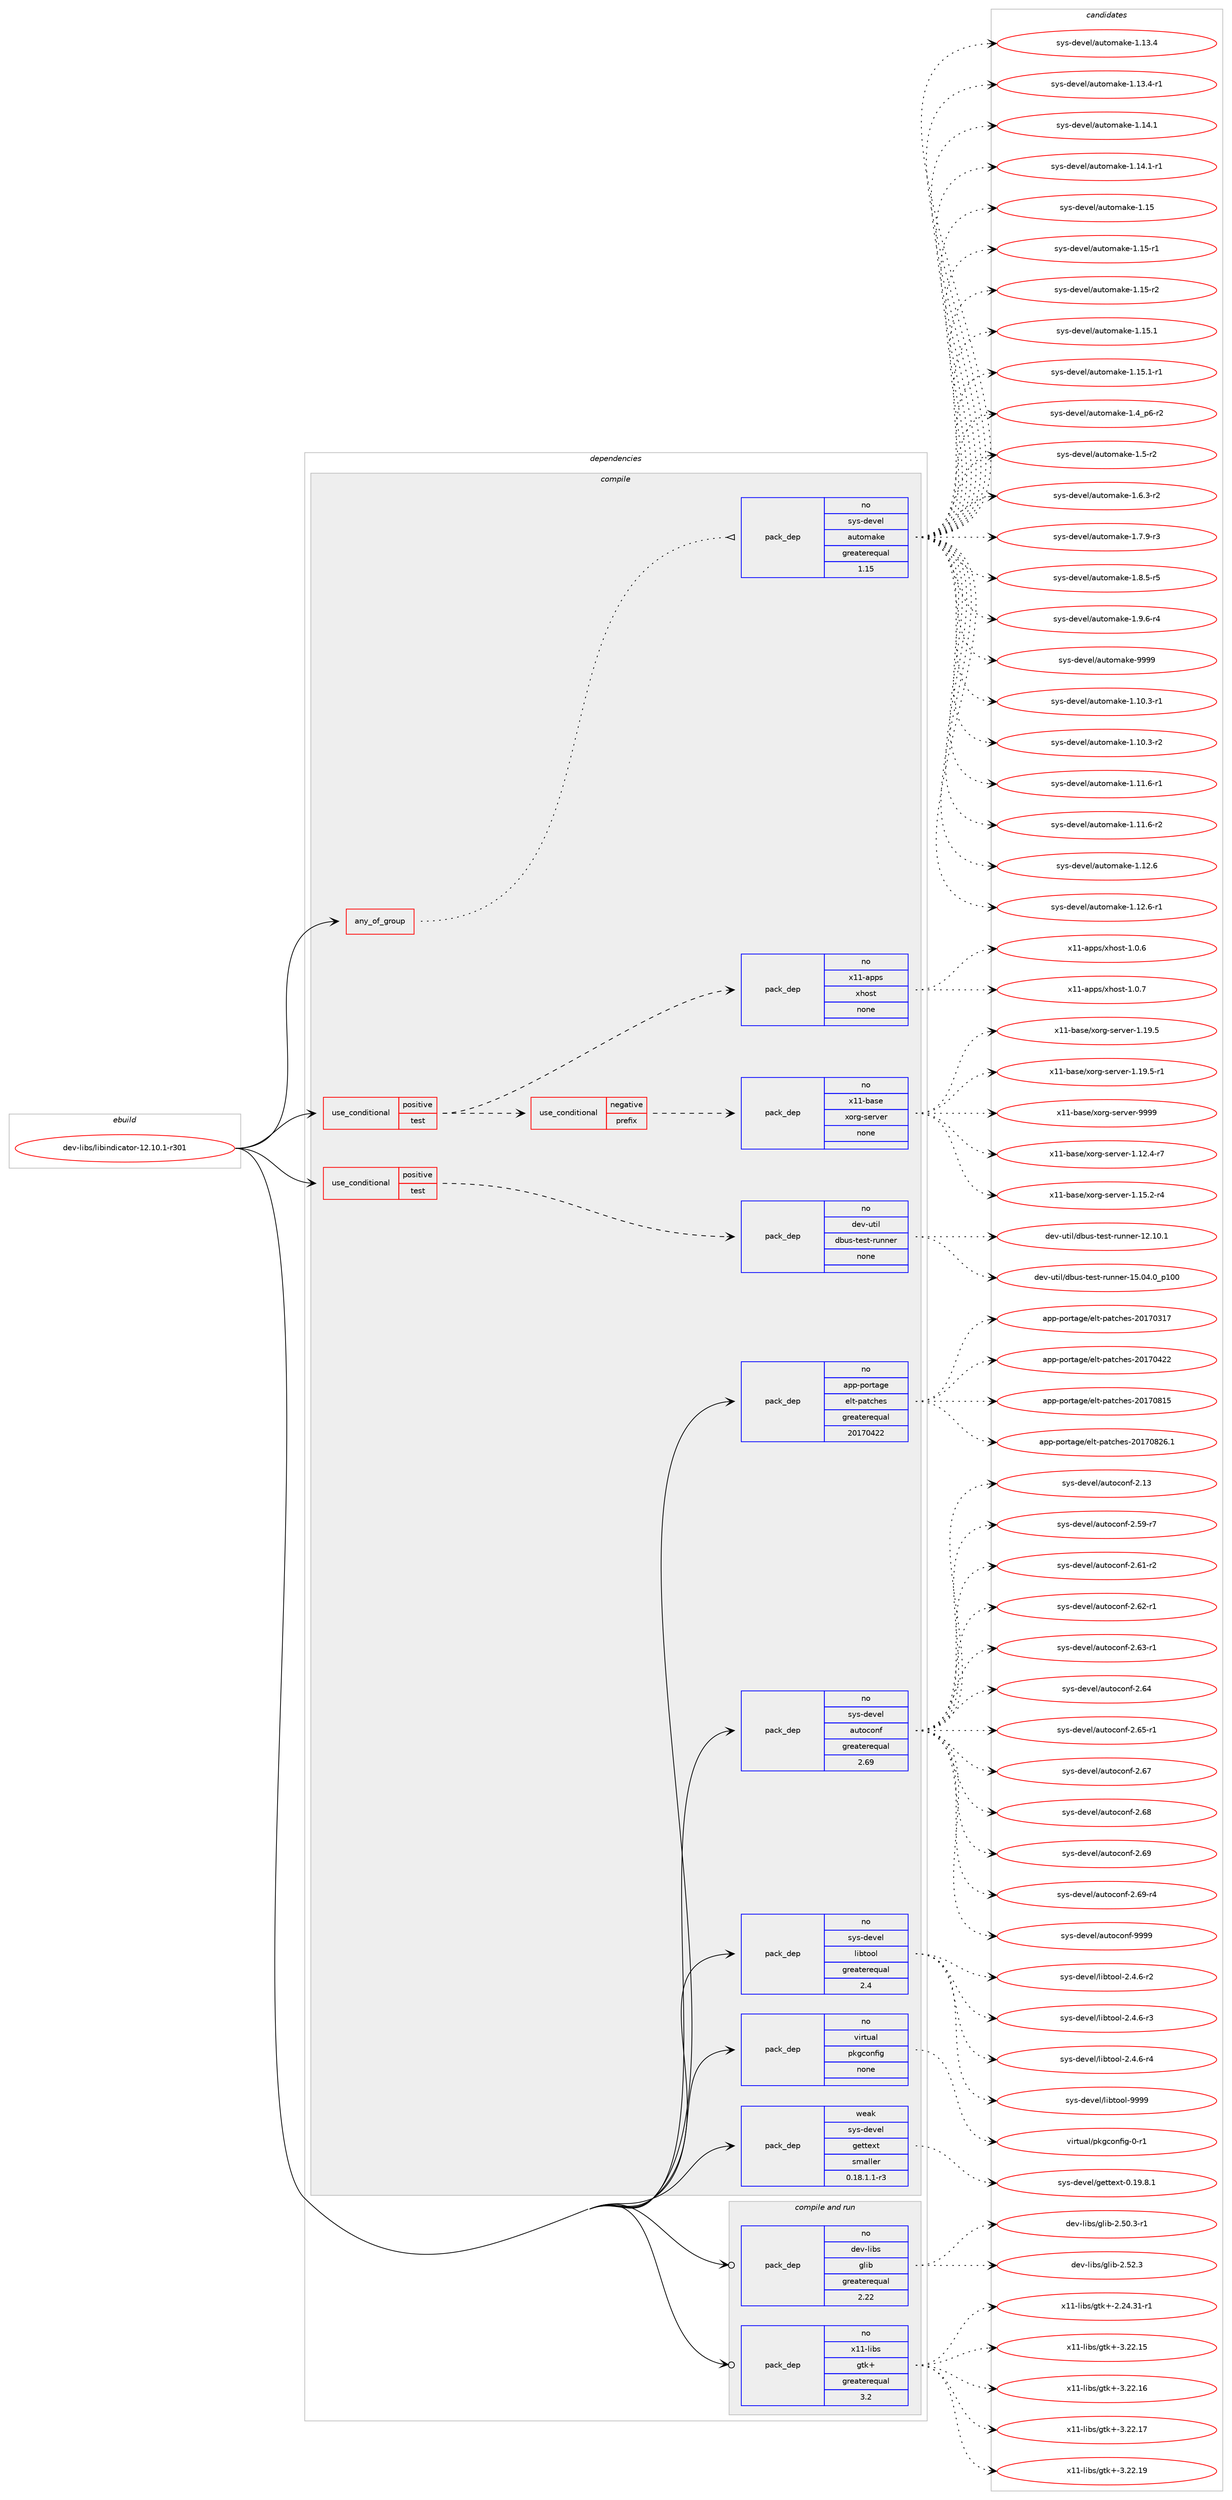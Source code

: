 digraph prolog {

# *************
# Graph options
# *************

newrank=true;
concentrate=true;
compound=true;
graph [rankdir=LR,fontname=Helvetica,fontsize=10,ranksep=1.5];#, ranksep=2.5, nodesep=0.2];
edge  [arrowhead=vee];
node  [fontname=Helvetica,fontsize=10];

# **********
# The ebuild
# **********

subgraph cluster_leftcol {
color=gray;
rank=same;
label=<<i>ebuild</i>>;
id [label="dev-libs/libindicator-12.10.1-r301", color=red, width=4, href="../dev-libs/libindicator-12.10.1-r301.svg"];
}

# ****************
# The dependencies
# ****************

subgraph cluster_midcol {
color=gray;
label=<<i>dependencies</i>>;
subgraph cluster_compile {
fillcolor="#eeeeee";
style=filled;
label=<<i>compile</i>>;
subgraph any3386 {
dependency115580 [label=<<TABLE BORDER="0" CELLBORDER="1" CELLSPACING="0" CELLPADDING="4"><TR><TD CELLPADDING="10">any_of_group</TD></TR></TABLE>>, shape=none, color=red];subgraph pack87207 {
dependency115581 [label=<<TABLE BORDER="0" CELLBORDER="1" CELLSPACING="0" CELLPADDING="4" WIDTH="220"><TR><TD ROWSPAN="6" CELLPADDING="30">pack_dep</TD></TR><TR><TD WIDTH="110">no</TD></TR><TR><TD>sys-devel</TD></TR><TR><TD>automake</TD></TR><TR><TD>greaterequal</TD></TR><TR><TD>1.15</TD></TR></TABLE>>, shape=none, color=blue];
}
dependency115580:e -> dependency115581:w [weight=20,style="dotted",arrowhead="oinv"];
}
id:e -> dependency115580:w [weight=20,style="solid",arrowhead="vee"];
subgraph cond24957 {
dependency115582 [label=<<TABLE BORDER="0" CELLBORDER="1" CELLSPACING="0" CELLPADDING="4"><TR><TD ROWSPAN="3" CELLPADDING="10">use_conditional</TD></TR><TR><TD>positive</TD></TR><TR><TD>test</TD></TR></TABLE>>, shape=none, color=red];
subgraph cond24958 {
dependency115583 [label=<<TABLE BORDER="0" CELLBORDER="1" CELLSPACING="0" CELLPADDING="4"><TR><TD ROWSPAN="3" CELLPADDING="10">use_conditional</TD></TR><TR><TD>negative</TD></TR><TR><TD>prefix</TD></TR></TABLE>>, shape=none, color=red];
subgraph pack87208 {
dependency115584 [label=<<TABLE BORDER="0" CELLBORDER="1" CELLSPACING="0" CELLPADDING="4" WIDTH="220"><TR><TD ROWSPAN="6" CELLPADDING="30">pack_dep</TD></TR><TR><TD WIDTH="110">no</TD></TR><TR><TD>x11-base</TD></TR><TR><TD>xorg-server</TD></TR><TR><TD>none</TD></TR><TR><TD></TD></TR></TABLE>>, shape=none, color=blue];
}
dependency115583:e -> dependency115584:w [weight=20,style="dashed",arrowhead="vee"];
}
dependency115582:e -> dependency115583:w [weight=20,style="dashed",arrowhead="vee"];
subgraph pack87209 {
dependency115585 [label=<<TABLE BORDER="0" CELLBORDER="1" CELLSPACING="0" CELLPADDING="4" WIDTH="220"><TR><TD ROWSPAN="6" CELLPADDING="30">pack_dep</TD></TR><TR><TD WIDTH="110">no</TD></TR><TR><TD>x11-apps</TD></TR><TR><TD>xhost</TD></TR><TR><TD>none</TD></TR><TR><TD></TD></TR></TABLE>>, shape=none, color=blue];
}
dependency115582:e -> dependency115585:w [weight=20,style="dashed",arrowhead="vee"];
}
id:e -> dependency115582:w [weight=20,style="solid",arrowhead="vee"];
subgraph cond24959 {
dependency115586 [label=<<TABLE BORDER="0" CELLBORDER="1" CELLSPACING="0" CELLPADDING="4"><TR><TD ROWSPAN="3" CELLPADDING="10">use_conditional</TD></TR><TR><TD>positive</TD></TR><TR><TD>test</TD></TR></TABLE>>, shape=none, color=red];
subgraph pack87210 {
dependency115587 [label=<<TABLE BORDER="0" CELLBORDER="1" CELLSPACING="0" CELLPADDING="4" WIDTH="220"><TR><TD ROWSPAN="6" CELLPADDING="30">pack_dep</TD></TR><TR><TD WIDTH="110">no</TD></TR><TR><TD>dev-util</TD></TR><TR><TD>dbus-test-runner</TD></TR><TR><TD>none</TD></TR><TR><TD></TD></TR></TABLE>>, shape=none, color=blue];
}
dependency115586:e -> dependency115587:w [weight=20,style="dashed",arrowhead="vee"];
}
id:e -> dependency115586:w [weight=20,style="solid",arrowhead="vee"];
subgraph pack87211 {
dependency115588 [label=<<TABLE BORDER="0" CELLBORDER="1" CELLSPACING="0" CELLPADDING="4" WIDTH="220"><TR><TD ROWSPAN="6" CELLPADDING="30">pack_dep</TD></TR><TR><TD WIDTH="110">no</TD></TR><TR><TD>app-portage</TD></TR><TR><TD>elt-patches</TD></TR><TR><TD>greaterequal</TD></TR><TR><TD>20170422</TD></TR></TABLE>>, shape=none, color=blue];
}
id:e -> dependency115588:w [weight=20,style="solid",arrowhead="vee"];
subgraph pack87212 {
dependency115589 [label=<<TABLE BORDER="0" CELLBORDER="1" CELLSPACING="0" CELLPADDING="4" WIDTH="220"><TR><TD ROWSPAN="6" CELLPADDING="30">pack_dep</TD></TR><TR><TD WIDTH="110">no</TD></TR><TR><TD>sys-devel</TD></TR><TR><TD>autoconf</TD></TR><TR><TD>greaterequal</TD></TR><TR><TD>2.69</TD></TR></TABLE>>, shape=none, color=blue];
}
id:e -> dependency115589:w [weight=20,style="solid",arrowhead="vee"];
subgraph pack87213 {
dependency115590 [label=<<TABLE BORDER="0" CELLBORDER="1" CELLSPACING="0" CELLPADDING="4" WIDTH="220"><TR><TD ROWSPAN="6" CELLPADDING="30">pack_dep</TD></TR><TR><TD WIDTH="110">no</TD></TR><TR><TD>sys-devel</TD></TR><TR><TD>libtool</TD></TR><TR><TD>greaterequal</TD></TR><TR><TD>2.4</TD></TR></TABLE>>, shape=none, color=blue];
}
id:e -> dependency115590:w [weight=20,style="solid",arrowhead="vee"];
subgraph pack87214 {
dependency115591 [label=<<TABLE BORDER="0" CELLBORDER="1" CELLSPACING="0" CELLPADDING="4" WIDTH="220"><TR><TD ROWSPAN="6" CELLPADDING="30">pack_dep</TD></TR><TR><TD WIDTH="110">no</TD></TR><TR><TD>virtual</TD></TR><TR><TD>pkgconfig</TD></TR><TR><TD>none</TD></TR><TR><TD></TD></TR></TABLE>>, shape=none, color=blue];
}
id:e -> dependency115591:w [weight=20,style="solid",arrowhead="vee"];
subgraph pack87215 {
dependency115592 [label=<<TABLE BORDER="0" CELLBORDER="1" CELLSPACING="0" CELLPADDING="4" WIDTH="220"><TR><TD ROWSPAN="6" CELLPADDING="30">pack_dep</TD></TR><TR><TD WIDTH="110">weak</TD></TR><TR><TD>sys-devel</TD></TR><TR><TD>gettext</TD></TR><TR><TD>smaller</TD></TR><TR><TD>0.18.1.1-r3</TD></TR></TABLE>>, shape=none, color=blue];
}
id:e -> dependency115592:w [weight=20,style="solid",arrowhead="vee"];
}
subgraph cluster_compileandrun {
fillcolor="#eeeeee";
style=filled;
label=<<i>compile and run</i>>;
subgraph pack87216 {
dependency115593 [label=<<TABLE BORDER="0" CELLBORDER="1" CELLSPACING="0" CELLPADDING="4" WIDTH="220"><TR><TD ROWSPAN="6" CELLPADDING="30">pack_dep</TD></TR><TR><TD WIDTH="110">no</TD></TR><TR><TD>dev-libs</TD></TR><TR><TD>glib</TD></TR><TR><TD>greaterequal</TD></TR><TR><TD>2.22</TD></TR></TABLE>>, shape=none, color=blue];
}
id:e -> dependency115593:w [weight=20,style="solid",arrowhead="odotvee"];
subgraph pack87217 {
dependency115594 [label=<<TABLE BORDER="0" CELLBORDER="1" CELLSPACING="0" CELLPADDING="4" WIDTH="220"><TR><TD ROWSPAN="6" CELLPADDING="30">pack_dep</TD></TR><TR><TD WIDTH="110">no</TD></TR><TR><TD>x11-libs</TD></TR><TR><TD>gtk+</TD></TR><TR><TD>greaterequal</TD></TR><TR><TD>3.2</TD></TR></TABLE>>, shape=none, color=blue];
}
id:e -> dependency115594:w [weight=20,style="solid",arrowhead="odotvee"];
}
subgraph cluster_run {
fillcolor="#eeeeee";
style=filled;
label=<<i>run</i>>;
}
}

# **************
# The candidates
# **************

subgraph cluster_choices {
rank=same;
color=gray;
label=<<i>candidates</i>>;

subgraph choice87207 {
color=black;
nodesep=1;
choice11512111545100101118101108479711711611110997107101454946494846514511449 [label="sys-devel/automake-1.10.3-r1", color=red, width=4,href="../sys-devel/automake-1.10.3-r1.svg"];
choice11512111545100101118101108479711711611110997107101454946494846514511450 [label="sys-devel/automake-1.10.3-r2", color=red, width=4,href="../sys-devel/automake-1.10.3-r2.svg"];
choice11512111545100101118101108479711711611110997107101454946494946544511449 [label="sys-devel/automake-1.11.6-r1", color=red, width=4,href="../sys-devel/automake-1.11.6-r1.svg"];
choice11512111545100101118101108479711711611110997107101454946494946544511450 [label="sys-devel/automake-1.11.6-r2", color=red, width=4,href="../sys-devel/automake-1.11.6-r2.svg"];
choice1151211154510010111810110847971171161111099710710145494649504654 [label="sys-devel/automake-1.12.6", color=red, width=4,href="../sys-devel/automake-1.12.6.svg"];
choice11512111545100101118101108479711711611110997107101454946495046544511449 [label="sys-devel/automake-1.12.6-r1", color=red, width=4,href="../sys-devel/automake-1.12.6-r1.svg"];
choice1151211154510010111810110847971171161111099710710145494649514652 [label="sys-devel/automake-1.13.4", color=red, width=4,href="../sys-devel/automake-1.13.4.svg"];
choice11512111545100101118101108479711711611110997107101454946495146524511449 [label="sys-devel/automake-1.13.4-r1", color=red, width=4,href="../sys-devel/automake-1.13.4-r1.svg"];
choice1151211154510010111810110847971171161111099710710145494649524649 [label="sys-devel/automake-1.14.1", color=red, width=4,href="../sys-devel/automake-1.14.1.svg"];
choice11512111545100101118101108479711711611110997107101454946495246494511449 [label="sys-devel/automake-1.14.1-r1", color=red, width=4,href="../sys-devel/automake-1.14.1-r1.svg"];
choice115121115451001011181011084797117116111109971071014549464953 [label="sys-devel/automake-1.15", color=red, width=4,href="../sys-devel/automake-1.15.svg"];
choice1151211154510010111810110847971171161111099710710145494649534511449 [label="sys-devel/automake-1.15-r1", color=red, width=4,href="../sys-devel/automake-1.15-r1.svg"];
choice1151211154510010111810110847971171161111099710710145494649534511450 [label="sys-devel/automake-1.15-r2", color=red, width=4,href="../sys-devel/automake-1.15-r2.svg"];
choice1151211154510010111810110847971171161111099710710145494649534649 [label="sys-devel/automake-1.15.1", color=red, width=4,href="../sys-devel/automake-1.15.1.svg"];
choice11512111545100101118101108479711711611110997107101454946495346494511449 [label="sys-devel/automake-1.15.1-r1", color=red, width=4,href="../sys-devel/automake-1.15.1-r1.svg"];
choice115121115451001011181011084797117116111109971071014549465295112544511450 [label="sys-devel/automake-1.4_p6-r2", color=red, width=4,href="../sys-devel/automake-1.4_p6-r2.svg"];
choice11512111545100101118101108479711711611110997107101454946534511450 [label="sys-devel/automake-1.5-r2", color=red, width=4,href="../sys-devel/automake-1.5-r2.svg"];
choice115121115451001011181011084797117116111109971071014549465446514511450 [label="sys-devel/automake-1.6.3-r2", color=red, width=4,href="../sys-devel/automake-1.6.3-r2.svg"];
choice115121115451001011181011084797117116111109971071014549465546574511451 [label="sys-devel/automake-1.7.9-r3", color=red, width=4,href="../sys-devel/automake-1.7.9-r3.svg"];
choice115121115451001011181011084797117116111109971071014549465646534511453 [label="sys-devel/automake-1.8.5-r5", color=red, width=4,href="../sys-devel/automake-1.8.5-r5.svg"];
choice115121115451001011181011084797117116111109971071014549465746544511452 [label="sys-devel/automake-1.9.6-r4", color=red, width=4,href="../sys-devel/automake-1.9.6-r4.svg"];
choice115121115451001011181011084797117116111109971071014557575757 [label="sys-devel/automake-9999", color=red, width=4,href="../sys-devel/automake-9999.svg"];
dependency115581:e -> choice11512111545100101118101108479711711611110997107101454946494846514511449:w [style=dotted,weight="100"];
dependency115581:e -> choice11512111545100101118101108479711711611110997107101454946494846514511450:w [style=dotted,weight="100"];
dependency115581:e -> choice11512111545100101118101108479711711611110997107101454946494946544511449:w [style=dotted,weight="100"];
dependency115581:e -> choice11512111545100101118101108479711711611110997107101454946494946544511450:w [style=dotted,weight="100"];
dependency115581:e -> choice1151211154510010111810110847971171161111099710710145494649504654:w [style=dotted,weight="100"];
dependency115581:e -> choice11512111545100101118101108479711711611110997107101454946495046544511449:w [style=dotted,weight="100"];
dependency115581:e -> choice1151211154510010111810110847971171161111099710710145494649514652:w [style=dotted,weight="100"];
dependency115581:e -> choice11512111545100101118101108479711711611110997107101454946495146524511449:w [style=dotted,weight="100"];
dependency115581:e -> choice1151211154510010111810110847971171161111099710710145494649524649:w [style=dotted,weight="100"];
dependency115581:e -> choice11512111545100101118101108479711711611110997107101454946495246494511449:w [style=dotted,weight="100"];
dependency115581:e -> choice115121115451001011181011084797117116111109971071014549464953:w [style=dotted,weight="100"];
dependency115581:e -> choice1151211154510010111810110847971171161111099710710145494649534511449:w [style=dotted,weight="100"];
dependency115581:e -> choice1151211154510010111810110847971171161111099710710145494649534511450:w [style=dotted,weight="100"];
dependency115581:e -> choice1151211154510010111810110847971171161111099710710145494649534649:w [style=dotted,weight="100"];
dependency115581:e -> choice11512111545100101118101108479711711611110997107101454946495346494511449:w [style=dotted,weight="100"];
dependency115581:e -> choice115121115451001011181011084797117116111109971071014549465295112544511450:w [style=dotted,weight="100"];
dependency115581:e -> choice11512111545100101118101108479711711611110997107101454946534511450:w [style=dotted,weight="100"];
dependency115581:e -> choice115121115451001011181011084797117116111109971071014549465446514511450:w [style=dotted,weight="100"];
dependency115581:e -> choice115121115451001011181011084797117116111109971071014549465546574511451:w [style=dotted,weight="100"];
dependency115581:e -> choice115121115451001011181011084797117116111109971071014549465646534511453:w [style=dotted,weight="100"];
dependency115581:e -> choice115121115451001011181011084797117116111109971071014549465746544511452:w [style=dotted,weight="100"];
dependency115581:e -> choice115121115451001011181011084797117116111109971071014557575757:w [style=dotted,weight="100"];
}
subgraph choice87208 {
color=black;
nodesep=1;
choice12049494598971151014712011111410345115101114118101114454946495046524511455 [label="x11-base/xorg-server-1.12.4-r7", color=red, width=4,href="../x11-base/xorg-server-1.12.4-r7.svg"];
choice12049494598971151014712011111410345115101114118101114454946495346504511452 [label="x11-base/xorg-server-1.15.2-r4", color=red, width=4,href="../x11-base/xorg-server-1.15.2-r4.svg"];
choice1204949459897115101471201111141034511510111411810111445494649574653 [label="x11-base/xorg-server-1.19.5", color=red, width=4,href="../x11-base/xorg-server-1.19.5.svg"];
choice12049494598971151014712011111410345115101114118101114454946495746534511449 [label="x11-base/xorg-server-1.19.5-r1", color=red, width=4,href="../x11-base/xorg-server-1.19.5-r1.svg"];
choice120494945989711510147120111114103451151011141181011144557575757 [label="x11-base/xorg-server-9999", color=red, width=4,href="../x11-base/xorg-server-9999.svg"];
dependency115584:e -> choice12049494598971151014712011111410345115101114118101114454946495046524511455:w [style=dotted,weight="100"];
dependency115584:e -> choice12049494598971151014712011111410345115101114118101114454946495346504511452:w [style=dotted,weight="100"];
dependency115584:e -> choice1204949459897115101471201111141034511510111411810111445494649574653:w [style=dotted,weight="100"];
dependency115584:e -> choice12049494598971151014712011111410345115101114118101114454946495746534511449:w [style=dotted,weight="100"];
dependency115584:e -> choice120494945989711510147120111114103451151011141181011144557575757:w [style=dotted,weight="100"];
}
subgraph choice87209 {
color=black;
nodesep=1;
choice1204949459711211211547120104111115116454946484654 [label="x11-apps/xhost-1.0.6", color=red, width=4,href="../x11-apps/xhost-1.0.6.svg"];
choice1204949459711211211547120104111115116454946484655 [label="x11-apps/xhost-1.0.7", color=red, width=4,href="../x11-apps/xhost-1.0.7.svg"];
dependency115585:e -> choice1204949459711211211547120104111115116454946484654:w [style=dotted,weight="100"];
dependency115585:e -> choice1204949459711211211547120104111115116454946484655:w [style=dotted,weight="100"];
}
subgraph choice87210 {
color=black;
nodesep=1;
choice10010111845117116105108471009811711545116101115116451141171101101011144549504649484649 [label="dev-util/dbus-test-runner-12.10.1", color=red, width=4,href="../dev-util/dbus-test-runner-12.10.1.svg"];
choice1001011184511711610510847100981171154511610111511645114117110110101114454953464852464895112494848 [label="dev-util/dbus-test-runner-15.04.0_p100", color=red, width=4,href="../dev-util/dbus-test-runner-15.04.0_p100.svg"];
dependency115587:e -> choice10010111845117116105108471009811711545116101115116451141171101101011144549504649484649:w [style=dotted,weight="100"];
dependency115587:e -> choice1001011184511711610510847100981171154511610111511645114117110110101114454953464852464895112494848:w [style=dotted,weight="100"];
}
subgraph choice87211 {
color=black;
nodesep=1;
choice97112112451121111141169710310147101108116451129711699104101115455048495548514955 [label="app-portage/elt-patches-20170317", color=red, width=4,href="../app-portage/elt-patches-20170317.svg"];
choice97112112451121111141169710310147101108116451129711699104101115455048495548525050 [label="app-portage/elt-patches-20170422", color=red, width=4,href="../app-portage/elt-patches-20170422.svg"];
choice97112112451121111141169710310147101108116451129711699104101115455048495548564953 [label="app-portage/elt-patches-20170815", color=red, width=4,href="../app-portage/elt-patches-20170815.svg"];
choice971121124511211111411697103101471011081164511297116991041011154550484955485650544649 [label="app-portage/elt-patches-20170826.1", color=red, width=4,href="../app-portage/elt-patches-20170826.1.svg"];
dependency115588:e -> choice97112112451121111141169710310147101108116451129711699104101115455048495548514955:w [style=dotted,weight="100"];
dependency115588:e -> choice97112112451121111141169710310147101108116451129711699104101115455048495548525050:w [style=dotted,weight="100"];
dependency115588:e -> choice97112112451121111141169710310147101108116451129711699104101115455048495548564953:w [style=dotted,weight="100"];
dependency115588:e -> choice971121124511211111411697103101471011081164511297116991041011154550484955485650544649:w [style=dotted,weight="100"];
}
subgraph choice87212 {
color=black;
nodesep=1;
choice115121115451001011181011084797117116111991111101024550464951 [label="sys-devel/autoconf-2.13", color=red, width=4,href="../sys-devel/autoconf-2.13.svg"];
choice1151211154510010111810110847971171161119911111010245504653574511455 [label="sys-devel/autoconf-2.59-r7", color=red, width=4,href="../sys-devel/autoconf-2.59-r7.svg"];
choice1151211154510010111810110847971171161119911111010245504654494511450 [label="sys-devel/autoconf-2.61-r2", color=red, width=4,href="../sys-devel/autoconf-2.61-r2.svg"];
choice1151211154510010111810110847971171161119911111010245504654504511449 [label="sys-devel/autoconf-2.62-r1", color=red, width=4,href="../sys-devel/autoconf-2.62-r1.svg"];
choice1151211154510010111810110847971171161119911111010245504654514511449 [label="sys-devel/autoconf-2.63-r1", color=red, width=4,href="../sys-devel/autoconf-2.63-r1.svg"];
choice115121115451001011181011084797117116111991111101024550465452 [label="sys-devel/autoconf-2.64", color=red, width=4,href="../sys-devel/autoconf-2.64.svg"];
choice1151211154510010111810110847971171161119911111010245504654534511449 [label="sys-devel/autoconf-2.65-r1", color=red, width=4,href="../sys-devel/autoconf-2.65-r1.svg"];
choice115121115451001011181011084797117116111991111101024550465455 [label="sys-devel/autoconf-2.67", color=red, width=4,href="../sys-devel/autoconf-2.67.svg"];
choice115121115451001011181011084797117116111991111101024550465456 [label="sys-devel/autoconf-2.68", color=red, width=4,href="../sys-devel/autoconf-2.68.svg"];
choice115121115451001011181011084797117116111991111101024550465457 [label="sys-devel/autoconf-2.69", color=red, width=4,href="../sys-devel/autoconf-2.69.svg"];
choice1151211154510010111810110847971171161119911111010245504654574511452 [label="sys-devel/autoconf-2.69-r4", color=red, width=4,href="../sys-devel/autoconf-2.69-r4.svg"];
choice115121115451001011181011084797117116111991111101024557575757 [label="sys-devel/autoconf-9999", color=red, width=4,href="../sys-devel/autoconf-9999.svg"];
dependency115589:e -> choice115121115451001011181011084797117116111991111101024550464951:w [style=dotted,weight="100"];
dependency115589:e -> choice1151211154510010111810110847971171161119911111010245504653574511455:w [style=dotted,weight="100"];
dependency115589:e -> choice1151211154510010111810110847971171161119911111010245504654494511450:w [style=dotted,weight="100"];
dependency115589:e -> choice1151211154510010111810110847971171161119911111010245504654504511449:w [style=dotted,weight="100"];
dependency115589:e -> choice1151211154510010111810110847971171161119911111010245504654514511449:w [style=dotted,weight="100"];
dependency115589:e -> choice115121115451001011181011084797117116111991111101024550465452:w [style=dotted,weight="100"];
dependency115589:e -> choice1151211154510010111810110847971171161119911111010245504654534511449:w [style=dotted,weight="100"];
dependency115589:e -> choice115121115451001011181011084797117116111991111101024550465455:w [style=dotted,weight="100"];
dependency115589:e -> choice115121115451001011181011084797117116111991111101024550465456:w [style=dotted,weight="100"];
dependency115589:e -> choice115121115451001011181011084797117116111991111101024550465457:w [style=dotted,weight="100"];
dependency115589:e -> choice1151211154510010111810110847971171161119911111010245504654574511452:w [style=dotted,weight="100"];
dependency115589:e -> choice115121115451001011181011084797117116111991111101024557575757:w [style=dotted,weight="100"];
}
subgraph choice87213 {
color=black;
nodesep=1;
choice1151211154510010111810110847108105981161111111084550465246544511450 [label="sys-devel/libtool-2.4.6-r2", color=red, width=4,href="../sys-devel/libtool-2.4.6-r2.svg"];
choice1151211154510010111810110847108105981161111111084550465246544511451 [label="sys-devel/libtool-2.4.6-r3", color=red, width=4,href="../sys-devel/libtool-2.4.6-r3.svg"];
choice1151211154510010111810110847108105981161111111084550465246544511452 [label="sys-devel/libtool-2.4.6-r4", color=red, width=4,href="../sys-devel/libtool-2.4.6-r4.svg"];
choice1151211154510010111810110847108105981161111111084557575757 [label="sys-devel/libtool-9999", color=red, width=4,href="../sys-devel/libtool-9999.svg"];
dependency115590:e -> choice1151211154510010111810110847108105981161111111084550465246544511450:w [style=dotted,weight="100"];
dependency115590:e -> choice1151211154510010111810110847108105981161111111084550465246544511451:w [style=dotted,weight="100"];
dependency115590:e -> choice1151211154510010111810110847108105981161111111084550465246544511452:w [style=dotted,weight="100"];
dependency115590:e -> choice1151211154510010111810110847108105981161111111084557575757:w [style=dotted,weight="100"];
}
subgraph choice87214 {
color=black;
nodesep=1;
choice11810511411611797108471121071039911111010210510345484511449 [label="virtual/pkgconfig-0-r1", color=red, width=4,href="../virtual/pkgconfig-0-r1.svg"];
dependency115591:e -> choice11810511411611797108471121071039911111010210510345484511449:w [style=dotted,weight="100"];
}
subgraph choice87215 {
color=black;
nodesep=1;
choice1151211154510010111810110847103101116116101120116454846495746564649 [label="sys-devel/gettext-0.19.8.1", color=red, width=4,href="../sys-devel/gettext-0.19.8.1.svg"];
dependency115592:e -> choice1151211154510010111810110847103101116116101120116454846495746564649:w [style=dotted,weight="100"];
}
subgraph choice87216 {
color=black;
nodesep=1;
choice10010111845108105981154710310810598455046534846514511449 [label="dev-libs/glib-2.50.3-r1", color=red, width=4,href="../dev-libs/glib-2.50.3-r1.svg"];
choice1001011184510810598115471031081059845504653504651 [label="dev-libs/glib-2.52.3", color=red, width=4,href="../dev-libs/glib-2.52.3.svg"];
dependency115593:e -> choice10010111845108105981154710310810598455046534846514511449:w [style=dotted,weight="100"];
dependency115593:e -> choice1001011184510810598115471031081059845504653504651:w [style=dotted,weight="100"];
}
subgraph choice87217 {
color=black;
nodesep=1;
choice12049494510810598115471031161074345504650524651494511449 [label="x11-libs/gtk+-2.24.31-r1", color=red, width=4,href="../x11-libs/gtk+-2.24.31-r1.svg"];
choice1204949451081059811547103116107434551465050464953 [label="x11-libs/gtk+-3.22.15", color=red, width=4,href="../x11-libs/gtk+-3.22.15.svg"];
choice1204949451081059811547103116107434551465050464954 [label="x11-libs/gtk+-3.22.16", color=red, width=4,href="../x11-libs/gtk+-3.22.16.svg"];
choice1204949451081059811547103116107434551465050464955 [label="x11-libs/gtk+-3.22.17", color=red, width=4,href="../x11-libs/gtk+-3.22.17.svg"];
choice1204949451081059811547103116107434551465050464957 [label="x11-libs/gtk+-3.22.19", color=red, width=4,href="../x11-libs/gtk+-3.22.19.svg"];
dependency115594:e -> choice12049494510810598115471031161074345504650524651494511449:w [style=dotted,weight="100"];
dependency115594:e -> choice1204949451081059811547103116107434551465050464953:w [style=dotted,weight="100"];
dependency115594:e -> choice1204949451081059811547103116107434551465050464954:w [style=dotted,weight="100"];
dependency115594:e -> choice1204949451081059811547103116107434551465050464955:w [style=dotted,weight="100"];
dependency115594:e -> choice1204949451081059811547103116107434551465050464957:w [style=dotted,weight="100"];
}
}

}
